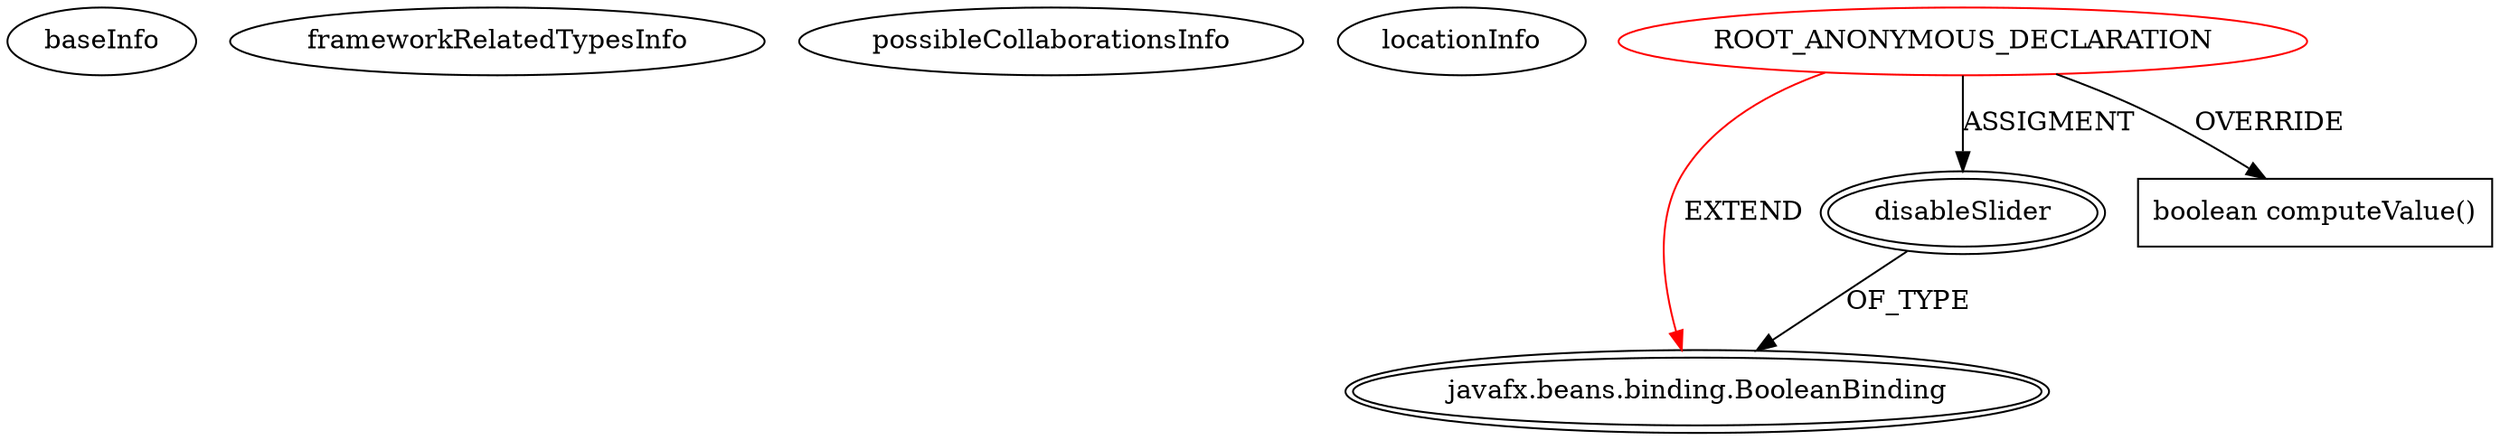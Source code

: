 digraph {
baseInfo[graphId=3099,category="extension_graph",isAnonymous=true,possibleRelation=false]
frameworkRelatedTypesInfo[0="javafx.beans.binding.BooleanBinding"]
possibleCollaborationsInfo[]
locationInfo[projectName="if12b051-SWP_Paint",filePath="/if12b051-SWP_Paint/SWP_Paint-master/SWP_Paint/src/gui/ToolsButtonsMediator.java",contextSignature="ToolsButtonsMediator",graphId="3099"]
0[label="ROOT_ANONYMOUS_DECLARATION",vertexType="ROOT_ANONYMOUS_DECLARATION",isFrameworkType=false,color=red]
1[label="javafx.beans.binding.BooleanBinding",vertexType="FRAMEWORK_CLASS_TYPE",isFrameworkType=true,peripheries=2]
2[label="disableSlider",vertexType="OUTSIDE_VARIABLE_EXPRESION",isFrameworkType=true,peripheries=2]
4[label="boolean computeValue()",vertexType="OVERRIDING_METHOD_DECLARATION",isFrameworkType=false,shape=box]
0->1[label="EXTEND",color=red]
0->2[label="ASSIGMENT"]
2->1[label="OF_TYPE"]
0->4[label="OVERRIDE"]
}

